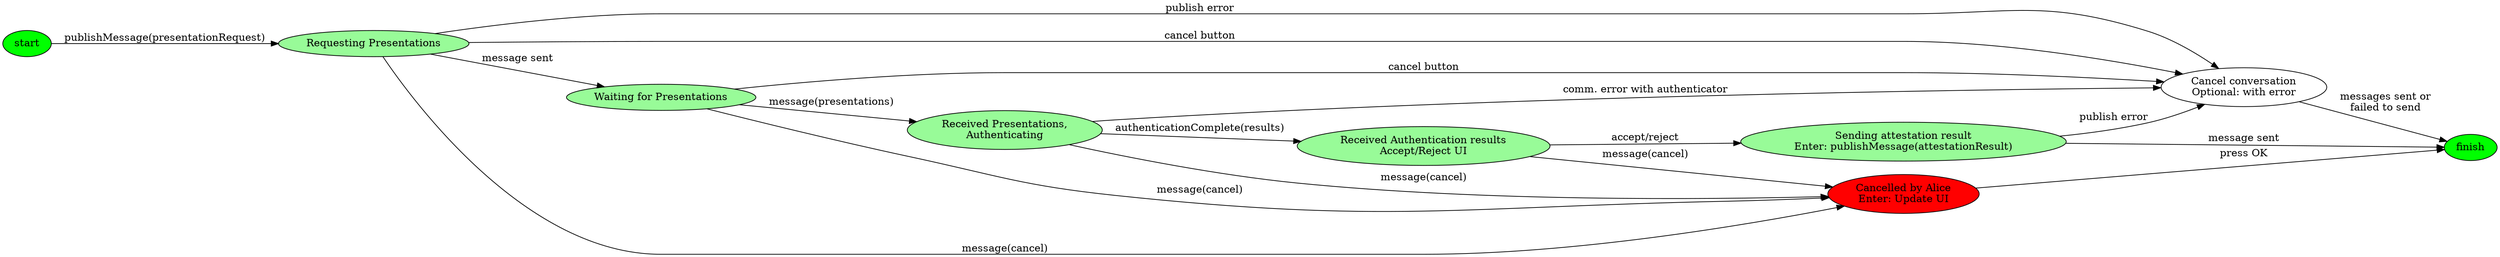 digraph ClaimantSession {
  rankdir="LR"
 
  start -> requestingPresentation [label="publishMessage(presentationRequest)"]
 
  requestingPresentation -> cancel [label = "publish error"]
  requestingPresentation -> cancelledByOtherSide [label="message(cancel)"]
  requestingPresentation -> waitingForPresentations [label = "message sent"]
  requestingPresentation -> cancel [label="cancel button"]

  waitingForPresentations -> cancelledByOtherSide [label="message(cancel)"]
  waitingForPresentations -> receivedPresentations [label="message(presentations)"]
  //receivedPresentations -> cancelledByOtherSide [label="message(cancel)"]
  waitingForPresentations -> cancel [label="cancel button"]

  receivedPresentations -> receivedAuthenticationResults [label="authenticationComplete(results)"]
  receivedPresentations -> cancel [label="comm. error with authenticator"]
  receivedPresentations -> cancelledByOtherSide [label="message(cancel)"]

  receivedAuthenticationResults -> sendAttestationResult [label="accept/reject"]
  receivedAuthenticationResults -> cancelledByOtherSide [label="message(cancel)"]

  sendAttestationResult -> cancel [label="publish error"]
  sendAttestationResult -> finish [label="message sent"]

  cancel -> finish [label = "messages sent or\nfailed to send"]

  cancelledByOtherSide -> finish [label = "press OK"]

# Labels for the states
  start [style=filled fillcolor=green]
  requestingPresentation [label = "Requesting Presentations" style=filled fillcolor=palegreen]
  waitingForPresentations [label = "Waiting for Presentations" style=filled fillcolor=palegreen]
  cancelledByOtherSide [label = "Cancelled by Alice\nEnter: Update UI" style=filled fillcolor=red]
  receivedPresentations [label = "Received Presentations,\nAuthenticating" style=filled fillcolor=palegreen]
  receivedAuthenticationResults [label = "Received Authentication results\nAccept/Reject UI" style=filled fillcolor=palegreen]
  sendAttestationResult [label = "Sending attestation result\nEnter: publishMessage(attestationResult)" style=filled fillcolor=palegreen]
  cancel [label = "Cancel conversation\nOptional: with error"]
  finish [style=filled fillcolor=green]
}

